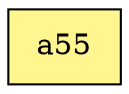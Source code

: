 digraph G {
rankdir=BT;ranksep="2.0";
"a55" [shape=record,fillcolor=khaki1,style=filled,label="{a55}"];
}